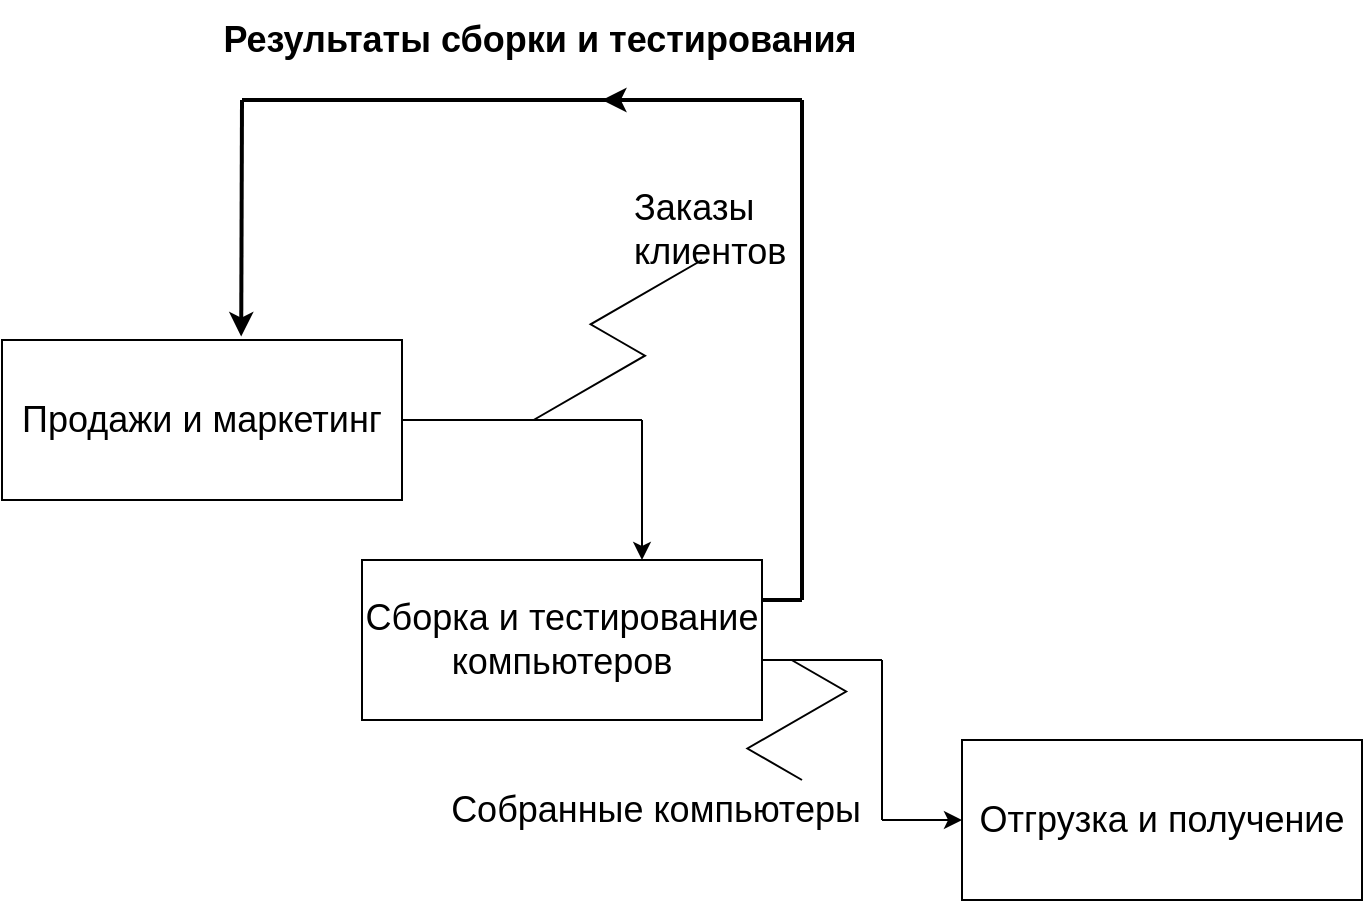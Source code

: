 <mxfile version="16.5.6" type="github">
  <diagram id="0pFXmVE3_3LHefPcZOwI" name="Page-1">
    <mxGraphModel dx="543" dy="783" grid="1" gridSize="10" guides="1" tooltips="1" connect="1" arrows="1" fold="1" page="1" pageScale="1" pageWidth="827" pageHeight="1169" math="0" shadow="0">
      <root>
        <mxCell id="0" />
        <mxCell id="1" parent="0" />
        <mxCell id="8BX62PFaCHDBNdQyPqxd-1" value="Продажи и маркетинг" style="rounded=0;whiteSpace=wrap;html=1;fontSize=18;" vertex="1" parent="1">
          <mxGeometry x="40" y="400" width="200" height="80" as="geometry" />
        </mxCell>
        <mxCell id="8BX62PFaCHDBNdQyPqxd-2" value="" style="endArrow=none;html=1;rounded=0;fontSize=18;" edge="1" parent="1">
          <mxGeometry width="50" height="50" relative="1" as="geometry">
            <mxPoint x="240" y="440" as="sourcePoint" />
            <mxPoint x="360" y="440" as="targetPoint" />
          </mxGeometry>
        </mxCell>
        <mxCell id="8BX62PFaCHDBNdQyPqxd-3" value="" style="endArrow=classic;html=1;rounded=0;fontSize=18;" edge="1" parent="1">
          <mxGeometry width="50" height="50" relative="1" as="geometry">
            <mxPoint x="360" y="440" as="sourcePoint" />
            <mxPoint x="360" y="510" as="targetPoint" />
          </mxGeometry>
        </mxCell>
        <mxCell id="8BX62PFaCHDBNdQyPqxd-4" value="Сборка и тестирование компьютеров" style="rounded=0;whiteSpace=wrap;html=1;fontSize=18;" vertex="1" parent="1">
          <mxGeometry x="220" y="510" width="200" height="80" as="geometry" />
        </mxCell>
        <mxCell id="8BX62PFaCHDBNdQyPqxd-5" value="" style="edgeStyle=isometricEdgeStyle;endArrow=none;html=1;rounded=0;fontSize=18;" edge="1" parent="1">
          <mxGeometry width="50" height="100" relative="1" as="geometry">
            <mxPoint x="305.8" y="440" as="sourcePoint" />
            <mxPoint x="390" y="360" as="targetPoint" />
          </mxGeometry>
        </mxCell>
        <mxCell id="8BX62PFaCHDBNdQyPqxd-6" value="Заказы клиентов" style="text;html=1;strokeColor=none;fillColor=none;align=left;verticalAlign=middle;whiteSpace=wrap;rounded=0;fontSize=18;" vertex="1" parent="1">
          <mxGeometry x="354" y="330" width="60" height="30" as="geometry" />
        </mxCell>
        <mxCell id="8BX62PFaCHDBNdQyPqxd-12" value="" style="endArrow=none;html=1;rounded=0;fontSize=18;strokeWidth=2;jumpSize=8;" edge="1" parent="1">
          <mxGeometry width="50" height="50" relative="1" as="geometry">
            <mxPoint x="420" y="530" as="sourcePoint" />
            <mxPoint x="440" y="530" as="targetPoint" />
          </mxGeometry>
        </mxCell>
        <mxCell id="8BX62PFaCHDBNdQyPqxd-13" value="" style="endArrow=none;html=1;rounded=0;fontSize=18;strokeWidth=2;jumpSize=8;" edge="1" parent="1">
          <mxGeometry width="50" height="50" relative="1" as="geometry">
            <mxPoint x="440" y="280" as="sourcePoint" />
            <mxPoint x="440" y="530" as="targetPoint" />
          </mxGeometry>
        </mxCell>
        <mxCell id="8BX62PFaCHDBNdQyPqxd-14" value="" style="endArrow=classic;html=1;rounded=0;fontSize=18;strokeWidth=2;jumpSize=8;" edge="1" parent="1">
          <mxGeometry width="50" height="50" relative="1" as="geometry">
            <mxPoint x="440" y="280" as="sourcePoint" />
            <mxPoint x="340" y="280" as="targetPoint" />
          </mxGeometry>
        </mxCell>
        <mxCell id="8BX62PFaCHDBNdQyPqxd-17" value="" style="endArrow=none;html=1;rounded=0;fontSize=18;strokeWidth=2;jumpSize=8;" edge="1" parent="1">
          <mxGeometry width="50" height="50" relative="1" as="geometry">
            <mxPoint x="160" y="280" as="sourcePoint" />
            <mxPoint x="350" y="280" as="targetPoint" />
          </mxGeometry>
        </mxCell>
        <mxCell id="8BX62PFaCHDBNdQyPqxd-18" value="" style="endArrow=classic;html=1;rounded=0;fontSize=18;strokeWidth=2;jumpSize=8;entryX=0.598;entryY=-0.022;entryDx=0;entryDy=0;entryPerimeter=0;" edge="1" parent="1" target="8BX62PFaCHDBNdQyPqxd-1">
          <mxGeometry width="50" height="50" relative="1" as="geometry">
            <mxPoint x="160" y="280" as="sourcePoint" />
            <mxPoint x="210" y="230" as="targetPoint" />
          </mxGeometry>
        </mxCell>
        <mxCell id="8BX62PFaCHDBNdQyPqxd-19" value="" style="endArrow=none;html=1;rounded=0;fontSize=18;strokeWidth=1;jumpSize=1;jumpStyle=arc;" edge="1" parent="1">
          <mxGeometry width="50" height="50" relative="1" as="geometry">
            <mxPoint x="420" y="560" as="sourcePoint" />
            <mxPoint x="480" y="560" as="targetPoint" />
          </mxGeometry>
        </mxCell>
        <mxCell id="8BX62PFaCHDBNdQyPqxd-20" value="" style="endArrow=none;html=1;rounded=0;fontSize=18;strokeWidth=1;jumpStyle=arc;jumpSize=1;" edge="1" parent="1">
          <mxGeometry width="50" height="50" relative="1" as="geometry">
            <mxPoint x="480" y="640" as="sourcePoint" />
            <mxPoint x="480" y="560" as="targetPoint" />
          </mxGeometry>
        </mxCell>
        <mxCell id="8BX62PFaCHDBNdQyPqxd-21" value="" style="endArrow=classic;html=1;rounded=0;fontSize=18;strokeWidth=1;jumpStyle=arc;jumpSize=1;" edge="1" parent="1">
          <mxGeometry width="50" height="50" relative="1" as="geometry">
            <mxPoint x="480" y="640" as="sourcePoint" />
            <mxPoint x="520" y="640" as="targetPoint" />
          </mxGeometry>
        </mxCell>
        <mxCell id="8BX62PFaCHDBNdQyPqxd-22" value="Отгрузка и получение" style="rounded=0;whiteSpace=wrap;html=1;fontSize=18;" vertex="1" parent="1">
          <mxGeometry x="520" y="600" width="200" height="80" as="geometry" />
        </mxCell>
        <mxCell id="8BX62PFaCHDBNdQyPqxd-23" value="" style="edgeStyle=isometricEdgeStyle;endArrow=none;html=1;elbow=vertical;rounded=0;fontSize=18;strokeWidth=1;jumpStyle=arc;jumpSize=1;" edge="1" parent="1">
          <mxGeometry width="50" height="100" relative="1" as="geometry">
            <mxPoint x="440" y="620" as="sourcePoint" />
            <mxPoint x="434.8" y="560" as="targetPoint" />
          </mxGeometry>
        </mxCell>
        <mxCell id="8BX62PFaCHDBNdQyPqxd-24" value="Собранные компьютеры" style="text;html=1;strokeColor=none;fillColor=none;align=center;verticalAlign=middle;whiteSpace=wrap;rounded=0;fontSize=18;" vertex="1" parent="1">
          <mxGeometry x="250" y="620" width="234" height="30" as="geometry" />
        </mxCell>
        <mxCell id="8BX62PFaCHDBNdQyPqxd-25" value="&lt;b&gt;Результаты сборки и тестирования&lt;/b&gt;" style="text;html=1;strokeColor=none;fillColor=none;align=center;verticalAlign=middle;whiteSpace=wrap;rounded=0;fontSize=18;strokeWidth=2;spacing=4;" vertex="1" parent="1">
          <mxGeometry x="134" y="230" width="350" height="40" as="geometry" />
        </mxCell>
      </root>
    </mxGraphModel>
  </diagram>
</mxfile>
